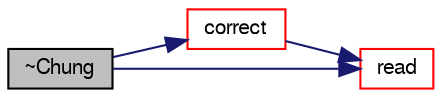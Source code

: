 digraph "~Chung"
{
  bgcolor="transparent";
  edge [fontname="FreeSans",fontsize="10",labelfontname="FreeSans",labelfontsize="10"];
  node [fontname="FreeSans",fontsize="10",shape=record];
  rankdir="LR";
  Node2 [label="~Chung",height=0.2,width=0.4,color="black", fillcolor="grey75", style="filled", fontcolor="black"];
  Node2 -> Node3 [color="midnightblue",fontsize="10",style="solid",fontname="FreeSans"];
  Node3 [label="correct",height=0.2,width=0.4,color="red",URL="$a29722.html#a3ae44b28050c3aa494c1d8e18cf618c1",tooltip="Correct the Chung compressibility. "];
  Node3 -> Node10 [color="midnightblue",fontsize="10",style="solid",fontname="FreeSans"];
  Node10 [label="read",height=0.2,width=0.4,color="red",URL="$a29722.html#a3a64ab9d5be1c13ec93e1d26e24cdaed",tooltip="Read transportProperties dictionary. "];
  Node2 -> Node10 [color="midnightblue",fontsize="10",style="solid",fontname="FreeSans"];
}
